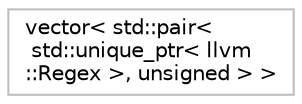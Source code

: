 digraph "Graphical Class Hierarchy"
{
 // LATEX_PDF_SIZE
  bgcolor="transparent";
  edge [fontname="Helvetica",fontsize="10",labelfontname="Helvetica",labelfontsize="10"];
  node [fontname="Helvetica",fontsize="10",shape=record];
  rankdir="LR";
  Node0 [label="vector\< std::pair\<\l std::unique_ptr\< llvm\l::Regex \>, unsigned \> \>",height=0.2,width=0.4,color="grey75",tooltip=" "];
}
